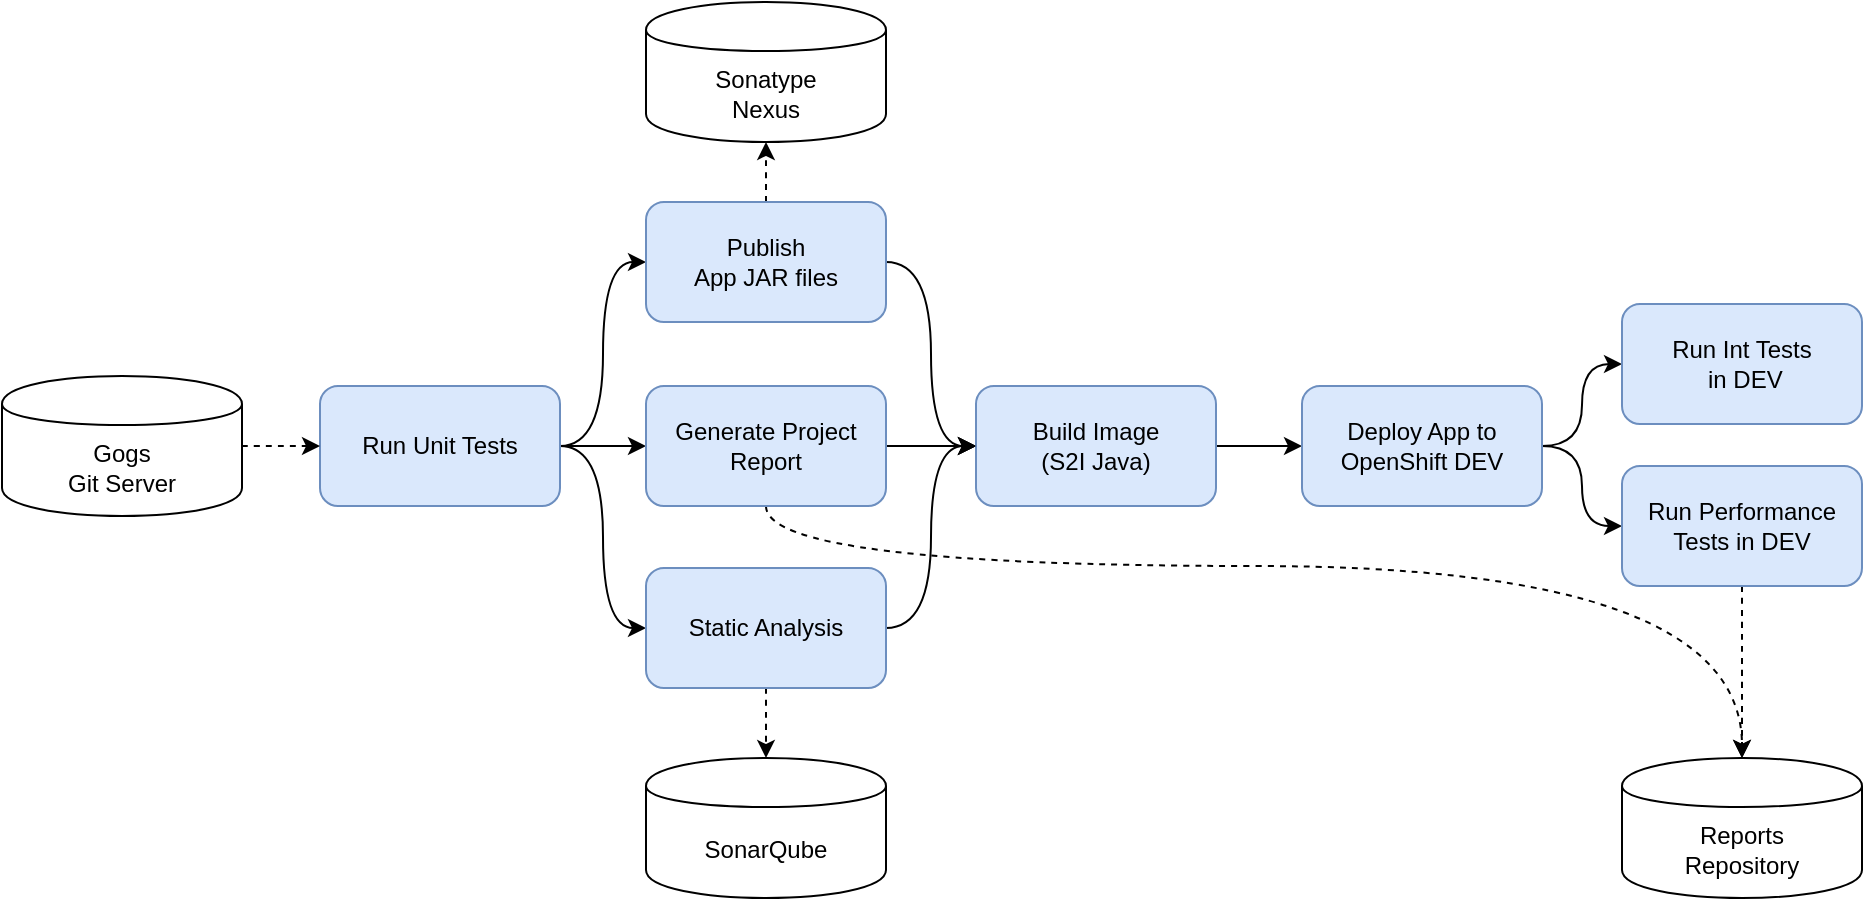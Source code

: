 <mxfile version="12.9.2" type="device"><diagram id="jwPgtpk0tlrnVGVc1EMO" name="Page-1"><mxGraphModel dx="981" dy="578" grid="1" gridSize="10" guides="1" tooltips="1" connect="1" arrows="1" fold="1" page="1" pageScale="1" pageWidth="850" pageHeight="1100" math="0" shadow="0"><root><mxCell id="0"/><mxCell id="1" parent="0"/><mxCell id="2bht7cZ6agdcOskvAX-Z-10" style="edgeStyle=orthogonalEdgeStyle;rounded=0;orthogonalLoop=1;jettySize=auto;html=1;exitX=1;exitY=0.5;exitDx=0;exitDy=0;entryX=0;entryY=0.5;entryDx=0;entryDy=0;elbow=vertical;curved=1;" parent="1" source="2bht7cZ6agdcOskvAX-Z-1" target="2bht7cZ6agdcOskvAX-Z-3" edge="1"><mxGeometry relative="1" as="geometry"/></mxCell><mxCell id="2bht7cZ6agdcOskvAX-Z-11" style="edgeStyle=orthogonalEdgeStyle;curved=1;rounded=0;orthogonalLoop=1;jettySize=auto;html=1;exitX=1;exitY=0.5;exitDx=0;exitDy=0;entryX=0;entryY=0.5;entryDx=0;entryDy=0;" parent="1" source="2bht7cZ6agdcOskvAX-Z-1" target="2bht7cZ6agdcOskvAX-Z-4" edge="1"><mxGeometry relative="1" as="geometry"/></mxCell><mxCell id="IForS6s2YR-D9VDbUKCi-2" style="edgeStyle=none;rounded=0;orthogonalLoop=1;jettySize=auto;html=1;exitX=1;exitY=0.5;exitDx=0;exitDy=0;" edge="1" parent="1" source="2bht7cZ6agdcOskvAX-Z-1" target="IForS6s2YR-D9VDbUKCi-1"><mxGeometry relative="1" as="geometry"/></mxCell><mxCell id="2bht7cZ6agdcOskvAX-Z-1" value="Run Unit Tests" style="rounded=1;whiteSpace=wrap;html=1;fillColor=#dae8fc;strokeColor=#6c8ebf;" parent="1" vertex="1"><mxGeometry x="169" y="320" width="120" height="60" as="geometry"/></mxCell><mxCell id="2bht7cZ6agdcOskvAX-Z-12" style="edgeStyle=orthogonalEdgeStyle;curved=1;rounded=0;orthogonalLoop=1;jettySize=auto;html=1;exitX=1;exitY=0.5;exitDx=0;exitDy=0;entryX=0;entryY=0.5;entryDx=0;entryDy=0;dashed=1;" parent="1" target="2bht7cZ6agdcOskvAX-Z-1" edge="1" source="2bht7cZ6agdcOskvAX-Z-2"><mxGeometry relative="1" as="geometry"><mxPoint x="97" y="350" as="sourcePoint"/><mxPoint x="147" y="350" as="targetPoint"/></mxGeometry></mxCell><mxCell id="2bht7cZ6agdcOskvAX-Z-2" value="Gogs &lt;br&gt;Git Server" style="shape=cylinder;whiteSpace=wrap;html=1;boundedLbl=1;backgroundOutline=1;" parent="1" vertex="1"><mxGeometry x="10" y="315" width="120" height="70" as="geometry"/></mxCell><mxCell id="2bht7cZ6agdcOskvAX-Z-13" style="edgeStyle=orthogonalEdgeStyle;curved=1;rounded=0;orthogonalLoop=1;jettySize=auto;html=1;exitX=0.5;exitY=0;exitDx=0;exitDy=0;entryX=0.5;entryY=1;entryDx=0;entryDy=0;dashed=1;" parent="1" source="2bht7cZ6agdcOskvAX-Z-3" target="2bht7cZ6agdcOskvAX-Z-6" edge="1"><mxGeometry relative="1" as="geometry"/></mxCell><mxCell id="2bht7cZ6agdcOskvAX-Z-17" style="edgeStyle=orthogonalEdgeStyle;curved=1;rounded=0;orthogonalLoop=1;jettySize=auto;html=1;exitX=1;exitY=0.5;exitDx=0;exitDy=0;entryX=0;entryY=0.5;entryDx=0;entryDy=0;" parent="1" source="2bht7cZ6agdcOskvAX-Z-3" target="2bht7cZ6agdcOskvAX-Z-15" edge="1"><mxGeometry relative="1" as="geometry"/></mxCell><mxCell id="2bht7cZ6agdcOskvAX-Z-3" value="Publish &lt;br&gt;App JAR files" style="rounded=1;whiteSpace=wrap;html=1;fillColor=#dae8fc;strokeColor=#6c8ebf;" parent="1" vertex="1"><mxGeometry x="332" y="228" width="120" height="60" as="geometry"/></mxCell><mxCell id="2bht7cZ6agdcOskvAX-Z-14" style="edgeStyle=orthogonalEdgeStyle;curved=1;rounded=0;orthogonalLoop=1;jettySize=auto;html=1;exitX=0.5;exitY=1;exitDx=0;exitDy=0;entryX=0.5;entryY=0;entryDx=0;entryDy=0;dashed=1;" parent="1" edge="1"><mxGeometry relative="1" as="geometry"><mxPoint x="392" y="471" as="sourcePoint"/><mxPoint x="392" y="506" as="targetPoint"/></mxGeometry></mxCell><mxCell id="2bht7cZ6agdcOskvAX-Z-18" style="edgeStyle=orthogonalEdgeStyle;curved=1;rounded=0;orthogonalLoop=1;jettySize=auto;html=1;exitX=1;exitY=0.5;exitDx=0;exitDy=0;entryX=0;entryY=0.5;entryDx=0;entryDy=0;" parent="1" source="2bht7cZ6agdcOskvAX-Z-4" target="2bht7cZ6agdcOskvAX-Z-15" edge="1"><mxGeometry relative="1" as="geometry"><mxPoint x="480" y="410" as="targetPoint"/></mxGeometry></mxCell><mxCell id="2bht7cZ6agdcOskvAX-Z-4" value="Static Analysis" style="rounded=1;whiteSpace=wrap;html=1;fillColor=#dae8fc;strokeColor=#6c8ebf;" parent="1" vertex="1"><mxGeometry x="332" y="411" width="120" height="60" as="geometry"/></mxCell><mxCell id="2bht7cZ6agdcOskvAX-Z-6" value="Sonatype &lt;br&gt;Nexus" style="shape=cylinder;whiteSpace=wrap;html=1;boundedLbl=1;backgroundOutline=1;" parent="1" vertex="1"><mxGeometry x="332" y="128" width="120" height="70" as="geometry"/></mxCell><mxCell id="2bht7cZ6agdcOskvAX-Z-7" value="SonarQube" style="shape=cylinder;whiteSpace=wrap;html=1;boundedLbl=1;backgroundOutline=1;" parent="1" vertex="1"><mxGeometry x="332" y="506" width="120" height="70" as="geometry"/></mxCell><mxCell id="2bht7cZ6agdcOskvAX-Z-19" style="edgeStyle=orthogonalEdgeStyle;curved=1;rounded=0;orthogonalLoop=1;jettySize=auto;html=1;exitX=1;exitY=0.5;exitDx=0;exitDy=0;" parent="1" source="2bht7cZ6agdcOskvAX-Z-15" target="2bht7cZ6agdcOskvAX-Z-16" edge="1"><mxGeometry relative="1" as="geometry"/></mxCell><mxCell id="2bht7cZ6agdcOskvAX-Z-15" value="Build Image&lt;br&gt;(S2I Java)" style="rounded=1;whiteSpace=wrap;html=1;fillColor=#dae8fc;strokeColor=#6c8ebf;" parent="1" vertex="1"><mxGeometry x="497" y="320" width="120" height="60" as="geometry"/></mxCell><mxCell id="IForS6s2YR-D9VDbUKCi-8" style="edgeStyle=orthogonalEdgeStyle;curved=1;rounded=0;orthogonalLoop=1;jettySize=auto;html=1;exitX=1;exitY=0.5;exitDx=0;exitDy=0;entryX=0;entryY=0.5;entryDx=0;entryDy=0;" edge="1" parent="1" source="2bht7cZ6agdcOskvAX-Z-16" target="IForS6s2YR-D9VDbUKCi-4"><mxGeometry relative="1" as="geometry"/></mxCell><mxCell id="IForS6s2YR-D9VDbUKCi-9" style="edgeStyle=orthogonalEdgeStyle;curved=1;rounded=0;orthogonalLoop=1;jettySize=auto;html=1;exitX=1;exitY=0.5;exitDx=0;exitDy=0;entryX=0;entryY=0.5;entryDx=0;entryDy=0;" edge="1" parent="1" source="2bht7cZ6agdcOskvAX-Z-16" target="IForS6s2YR-D9VDbUKCi-5"><mxGeometry relative="1" as="geometry"/></mxCell><mxCell id="2bht7cZ6agdcOskvAX-Z-16" value="Deploy App to OpenShift DEV" style="rounded=1;whiteSpace=wrap;html=1;fillColor=#dae8fc;strokeColor=#6c8ebf;" parent="1" vertex="1"><mxGeometry x="660" y="320" width="120" height="60" as="geometry"/></mxCell><mxCell id="IForS6s2YR-D9VDbUKCi-3" style="edgeStyle=none;rounded=0;orthogonalLoop=1;jettySize=auto;html=1;exitX=1;exitY=0.5;exitDx=0;exitDy=0;entryX=0;entryY=0.5;entryDx=0;entryDy=0;" edge="1" parent="1" source="IForS6s2YR-D9VDbUKCi-1" target="2bht7cZ6agdcOskvAX-Z-15"><mxGeometry relative="1" as="geometry"><mxPoint x="490" y="350" as="targetPoint"/></mxGeometry></mxCell><mxCell id="IForS6s2YR-D9VDbUKCi-13" style="edgeStyle=orthogonalEdgeStyle;curved=1;rounded=0;orthogonalLoop=1;jettySize=auto;html=1;exitX=0.5;exitY=1;exitDx=0;exitDy=0;entryX=0.5;entryY=0;entryDx=0;entryDy=0;dashed=1;" edge="1" parent="1" source="IForS6s2YR-D9VDbUKCi-1" target="IForS6s2YR-D9VDbUKCi-10"><mxGeometry relative="1" as="geometry"><Array as="points"><mxPoint x="392" y="410"/><mxPoint x="880" y="410"/></Array></mxGeometry></mxCell><mxCell id="IForS6s2YR-D9VDbUKCi-1" value="Generate Project Report" style="rounded=1;whiteSpace=wrap;html=1;fillColor=#dae8fc;strokeColor=#6c8ebf;" vertex="1" parent="1"><mxGeometry x="332" y="320" width="120" height="60" as="geometry"/></mxCell><mxCell id="IForS6s2YR-D9VDbUKCi-4" value="Run Int Tests&lt;br&gt;&amp;nbsp;in DEV" style="rounded=1;whiteSpace=wrap;html=1;fillColor=#dae8fc;strokeColor=#6c8ebf;" vertex="1" parent="1"><mxGeometry x="820" y="279" width="120" height="60" as="geometry"/></mxCell><mxCell id="IForS6s2YR-D9VDbUKCi-12" style="edgeStyle=orthogonalEdgeStyle;curved=1;rounded=0;orthogonalLoop=1;jettySize=auto;html=1;exitX=0.5;exitY=1;exitDx=0;exitDy=0;entryX=0.5;entryY=0;entryDx=0;entryDy=0;dashed=1;" edge="1" parent="1" source="IForS6s2YR-D9VDbUKCi-5" target="IForS6s2YR-D9VDbUKCi-10"><mxGeometry relative="1" as="geometry"/></mxCell><mxCell id="IForS6s2YR-D9VDbUKCi-5" value="Run Performance Tests in DEV" style="rounded=1;whiteSpace=wrap;html=1;fillColor=#dae8fc;strokeColor=#6c8ebf;" vertex="1" parent="1"><mxGeometry x="820" y="360" width="120" height="60" as="geometry"/></mxCell><mxCell id="IForS6s2YR-D9VDbUKCi-10" value="Reports &lt;br&gt;Repository" style="shape=cylinder;whiteSpace=wrap;html=1;boundedLbl=1;backgroundOutline=1;" vertex="1" parent="1"><mxGeometry x="820" y="506" width="120" height="70" as="geometry"/></mxCell></root></mxGraphModel></diagram></mxfile>